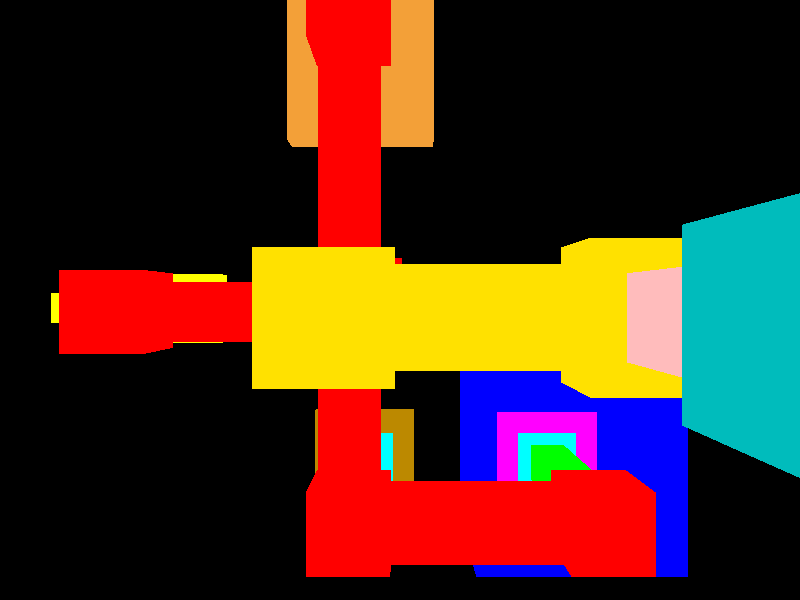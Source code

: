 #include "colors.inc"
#include "metals.inc"
#include "transforms.inc"
// TopLeft: 0.00, 8.60
// TopRight: 8.05, 8.60
// BottomLeft: 0.00, 1.90
// BottomRight: 8.05, 1.90
// Centre: 4.03, 5.25
camera {
	location <4.03,5.25,-7.25>
	sky <0,0,-1>
	look_at <4.03,5.25,3.62>
}
light_source {<0.00,86.00,-0.72> White }
light_source {<4.03,5.25,-7.25> White }
light_source {<0.00,8.60,-7.25> White }
background { color Black }
global_settings { ambient_light rgb <1.20,1.20,1.20> }
#declare tNTUB = pigment{rgbf <0.00, 0.00, 1.00, 0.20>}
#declare tDIFF = pigment{rgbf <0.00, 1.00, 1.00, 0.00>}
#declare tPOLY1 = pigment{rgbf <1.00, 1.00, 0.00, 0.00>}
#declare tNPLUS = pigment{rgbf <0.50, 0.25, 0.00, 0.00>}
#declare tPPLUS = pigment{rgbf <1.00, 0.00, 1.00, 0.00>}
#declare tPOLY2 = pigment{rgbf <0.90, 0.35, 0.04, 0.00>}
#declare tCONT = pigment{rgbf <0.00, 1.00, 0.00, 0.00>}
#declare tMET1 = texture{pigment{rgbf <1.00, 0.00, 0.00, 0.00>} finish{F_MetalA}}
#declare tVIA1 = pigment{rgbf <1.00, 0.75, 1.00, 0.00>}
#declare tMET2 = texture{pigment{rgbf <1.00, 0.75, 0.00, 0.00>} finish{F_MetalA}}
#declare tVIA2 = pigment{rgbf <1.00, 0.50, 0.50, 0.00>}
#declare tMET3 = texture{pigment{rgbf <0.00, 0.50, 0.50, 0.00>} finish{F_MetalA}}
#declare tDIODE = pigment{rgbf <0.40, 0.40, 0.08, 0.00>}
#declare str_layers = union {
prism{2.25,3.25,5,<3.35,4.90>,<3.85,4.90>,<3.85,5.40>,<3.35,5.40>,<3.35,4.90> rotate<-90,0,0> texture{tVIA1}}
prism{3.87,4.87,5,<5.30,4.90>,<5.80,4.90>,<5.80,5.40>,<5.30,5.40>,<5.30,4.90> rotate<-90,0,0> texture{tVIA2}}
prism{0.40,0.68,5,<2.80,7.00>,<4.40,7.00>,<4.40,8.60>,<2.80,8.60>,<2.80,7.00> rotate<-90,0,0> texture{tPOLY2}}
prism{-0.20,0.00,5,<3.00,2.70>,<4.20,2.70>,<4.20,3.90>,<3.00,3.90>,<3.00,2.70> rotate<-90,0,0> texture{tNPLUS}}
prism{0.01,0.02,5,<3.25,2.95>,<3.95,2.95>,<3.95,3.65>,<3.25,3.65>,<3.25,2.95> rotate<-90,0,0> texture{tDIFF}}
prism{0.01,0.02,5,<5.45,2.95>,<6.15,2.95>,<6.15,3.65>,<5.45,3.65>,<5.45,2.95> rotate<-90,0,0> texture{tDIFF}}
prism{-0.20,0.00,5,<5.20,2.70>,<6.40,2.70>,<6.40,3.90>,<5.20,3.90>,<5.20,2.70> rotate<-90,0,0> texture{tPPLUS}}
prism{0.01,1.61,5,<1.35,4.95>,<1.75,4.95>,<1.75,5.35>,<1.35,5.35>,<1.35,4.95> rotate<-90,0,0> texture{tCONT}}
prism{0.01,1.61,5,<3.40,7.60>,<3.80,7.60>,<3.80,8.00>,<3.40,8.00>,<3.40,7.60> rotate<-90,0,0> texture{tCONT}}
prism{0.01,1.61,5,<3.40,3.10>,<3.80,3.10>,<3.80,3.50>,<3.40,3.50>,<3.40,3.10> rotate<-90,0,0> texture{tCONT}}
prism{0.01,1.61,5,<5.60,3.10>,<6.00,3.10>,<6.00,3.50>,<5.60,3.50>,<5.60,3.10> rotate<-90,0,0> texture{tCONT}}
prism{-2.00,0.00,5,<4.95,1.90>,<7.50,1.90>,<7.50,4.30>,<4.95,4.30>,<4.95,1.90> rotate<-90,0,0> texture{tNTUB}}
prism{4.86,5.86,5,<5.15,4.75>,<5.95,4.75>,<5.95,5.55>,<5.15,5.55>,<5.15,4.75> rotate<-90,0,0> texture{tMET3}}
prism{4.86,5.86,5,<7.15,4.70>,<8.05,4.70>,<8.05,5.60>,<7.15,5.60>,<7.15,4.70> rotate<-90,0,0> texture{tMET3}}
prism{3.24,3.88,5,<3.20,4.75>,<4.00,4.75>,<4.00,5.55>,<3.20,5.55>,<3.20,4.75> rotate<-90,0,0> texture{tMET2}}
prism{3.24,3.88,5,<5.10,4.70>,<6.00,4.70>,<6.00,5.60>,<5.10,5.60>,<5.10,4.70> rotate<-90,0,0> texture{tMET2}}
prism{1.60,2.26,5,<1.20,4.80>,<1.90,4.80>,<1.90,5.50>,<1.20,5.50>,<1.20,4.80> rotate<-90,0,0> texture{tMET1}}
prism{1.60,2.26,5,<3.15,4.70>,<4.05,4.70>,<4.05,5.60>,<3.15,5.60>,<3.15,4.70> rotate<-90,0,0> texture{tMET1}}
prism{1.60,2.26,5,<3.25,7.45>,<3.95,7.45>,<3.95,8.15>,<3.25,8.15>,<3.25,7.45> rotate<-90,0,0> texture{tMET1}}
prism{1.60,2.26,5,<3.25,2.95>,<3.95,2.95>,<3.95,3.65>,<3.25,3.65>,<3.25,2.95> rotate<-90,0,0> texture{tMET1}}
prism{1.60,2.26,5,<5.45,2.95>,<6.15,2.95>,<6.15,3.65>,<5.45,3.65>,<5.45,2.95> rotate<-90,0,0> texture{tMET1}}
prism{0.03,0.31,5,<1.15,4.75>,<1.95,4.75>,<1.95,5.55>,<1.15,5.55>,<1.15,4.75> rotate<-90,0,0> texture{tPOLY1}}
mesh2 { vertex_vectors { 8,<5.55,4.85,-5.86>,<5.55,5.45,-5.86>,<5.55,4.85,-4.86>,<5.55,5.45,-4.86>,<7.60,4.85,-5.86>,<7.60,5.45,-5.86>,<7.60,4.85,-4.86>,<7.60,5.45,-4.86>} face_indices { 12,<0,1,2>,<1,2,3>,<4,5,6>,<5,6,7>,<0,1,5>,<0,4,5>,<2,3,6>,<3,6,7>,<1,3,7>,<1,5,7>,<0,2,4>,<2,4,6>} texture{tMET3}}
mesh2 { vertex_vectors { 8,<3.60,4.85,-3.88>,<3.60,5.45,-3.88>,<3.60,4.85,-3.24>,<3.60,5.45,-3.24>,<5.55,4.85,-3.88>,<5.55,5.45,-3.88>,<5.55,4.85,-3.24>,<5.55,5.45,-3.24>} face_indices { 12,<0,1,2>,<1,2,3>,<4,5,6>,<5,6,7>,<0,1,5>,<0,4,5>,<2,3,6>,<3,6,7>,<1,3,7>,<1,5,7>,<0,2,4>,<2,4,6>} texture{tMET2}}
mesh2 { vertex_vectors { 8,<3.35,5.15,-2.26>,<3.85,5.15,-2.26>,<3.35,5.15,-1.60>,<3.85,5.15,-1.60>,<3.35,3.30,-2.26>,<3.85,3.30,-2.26>,<3.35,3.30,-1.60>,<3.85,3.30,-1.60>} face_indices { 12,<0,1,2>,<1,2,3>,<4,5,6>,<5,6,7>,<0,1,5>,<0,4,5>,<2,3,6>,<3,6,7>,<1,3,7>,<1,5,7>,<0,2,4>,<2,4,6>} texture{tMET1}}
mesh2 { vertex_vectors { 8,<3.85,5.15,-2.26>,<3.35,5.15,-2.26>,<3.85,5.15,-1.60>,<3.35,5.15,-1.60>,<3.85,7.80,-2.26>,<3.35,7.80,-2.26>,<3.85,7.80,-1.60>,<3.35,7.80,-1.60>} face_indices { 12,<0,1,2>,<1,2,3>,<4,5,6>,<5,6,7>,<0,1,5>,<0,4,5>,<2,3,6>,<3,6,7>,<1,3,7>,<1,5,7>,<0,2,4>,<2,4,6>} texture{tMET1}}
mesh2 { vertex_vectors { 8,<1.55,4.90,-2.26>,<1.55,5.40,-2.26>,<1.55,4.90,-1.60>,<1.55,5.40,-1.60>,<3.60,4.90,-2.26>,<3.60,5.40,-2.26>,<3.60,4.90,-1.60>,<3.60,5.40,-1.60>} face_indices { 12,<0,1,2>,<1,2,3>,<4,5,6>,<5,6,7>,<0,1,5>,<0,4,5>,<2,3,6>,<3,6,7>,<1,3,7>,<1,5,7>,<0,2,4>,<2,4,6>} texture{tMET1}}
mesh2 { vertex_vectors { 8,<3.60,3.05,-2.26>,<3.60,3.55,-2.26>,<3.60,3.05,-1.60>,<3.60,3.55,-1.60>,<6.15,3.05,-2.26>,<6.15,3.55,-2.26>,<6.15,3.05,-1.60>,<6.15,3.55,-1.60>} face_indices { 12,<0,1,2>,<1,2,3>,<4,5,6>,<5,6,7>,<0,1,5>,<0,4,5>,<2,3,6>,<3,6,7>,<1,3,7>,<1,5,7>,<0,2,4>,<2,4,6>} texture{tMET1}}
mesh2 { vertex_vectors { 8,<0.00,4.98,-0.31>,<0.00,5.33,-0.31>,<0.00,4.98,-0.03>,<0.00,5.33,-0.03>,<1.55,4.98,-0.31>,<1.55,5.33,-0.31>,<1.55,4.98,-0.03>,<1.55,5.33,-0.03>} face_indices { 12,<0,1,2>,<1,2,3>,<4,5,6>,<5,6,7>,<0,1,5>,<0,4,5>,<2,3,6>,<3,6,7>,<1,3,7>,<1,5,7>,<0,2,4>,<2,4,6>} texture{tPOLY1}}
}
object { str_layers }
